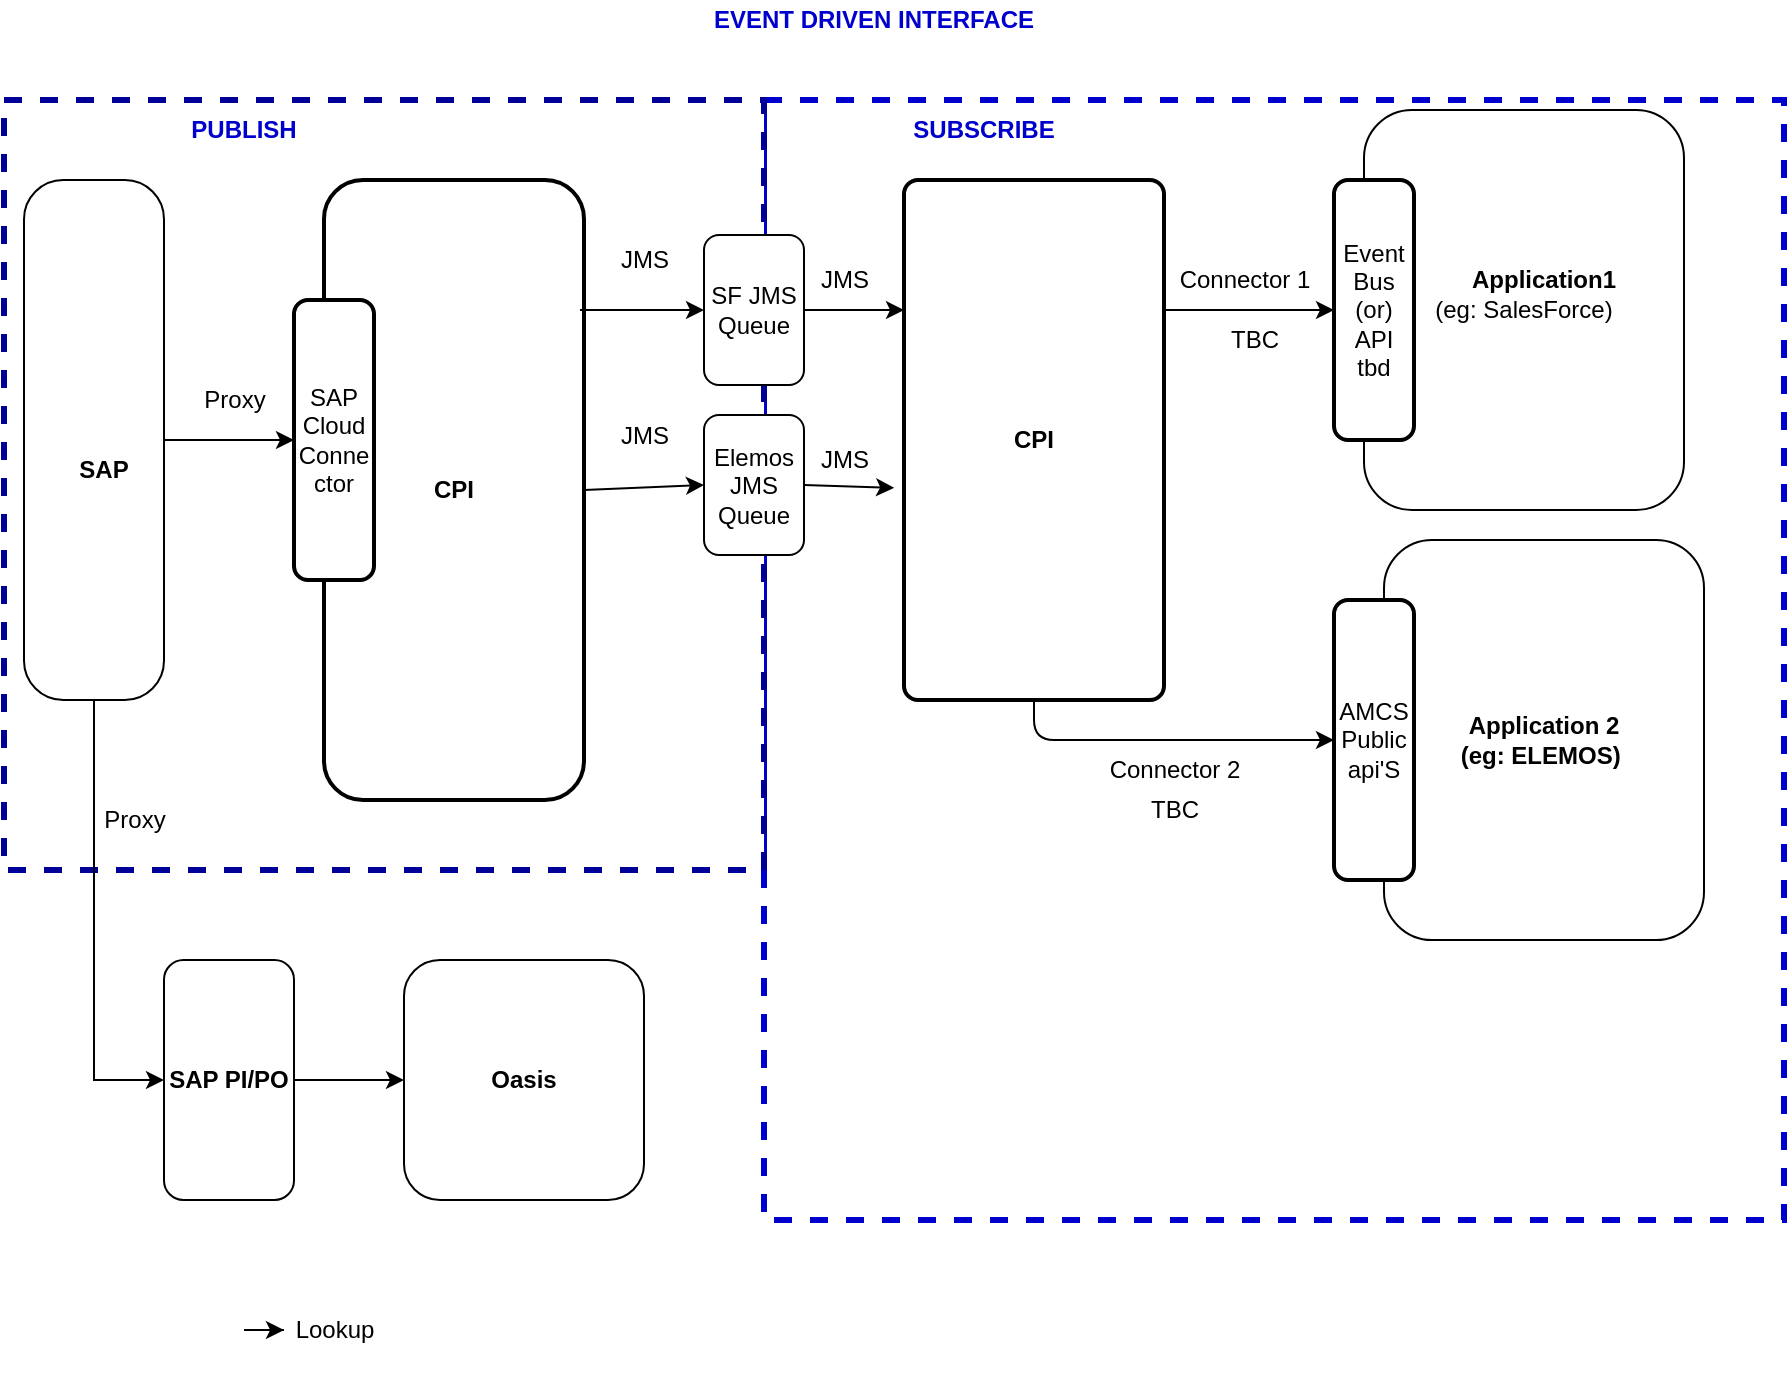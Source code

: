 <mxfile version="13.9.2" type="github">
  <diagram id="3beBZVSBlBhmqdihTZP1" name="Page-1">
    <mxGraphModel dx="2062" dy="705" grid="1" gridSize="10" guides="1" tooltips="1" connect="1" arrows="1" fold="1" page="1" pageScale="1" pageWidth="1100" pageHeight="850" math="0" shadow="0">
      <root>
        <mxCell id="0" />
        <mxCell id="1" parent="0" />
        <mxCell id="uPFkqqqm6VpQ1Sv5LJzm-1" value="" style="group" parent="1" vertex="1" connectable="0">
          <mxGeometry x="120" y="100" width="890" height="560" as="geometry" />
        </mxCell>
        <mxCell id="Vqod0EoV_r2I-PZZQ01A-7" value="" style="rounded=0;whiteSpace=wrap;html=1;dashed=1;strokeColor=#0000CC;strokeWidth=3;" parent="uPFkqqqm6VpQ1Sv5LJzm-1" vertex="1">
          <mxGeometry x="380" width="510" height="560" as="geometry" />
        </mxCell>
        <mxCell id="Vqod0EoV_r2I-PZZQ01A-3" value="" style="rounded=0;whiteSpace=wrap;html=1;dashed=1;strokeWidth=3;strokeColor=#000099;" parent="uPFkqqqm6VpQ1Sv5LJzm-1" vertex="1">
          <mxGeometry width="380" height="385" as="geometry" />
        </mxCell>
        <mxCell id="2EftRhcmE9VoELaN0KJN-4" value="" style="edgeStyle=orthogonalEdgeStyle;rounded=0;orthogonalLoop=1;jettySize=auto;html=1;entryX=0;entryY=0.5;entryDx=0;entryDy=0;" parent="uPFkqqqm6VpQ1Sv5LJzm-1" source="cQQMWOdF984l5gsL9wYo-2" target="2EftRhcmE9VoELaN0KJN-2" edge="1">
          <mxGeometry relative="1" as="geometry">
            <mxPoint x="160" y="170" as="targetPoint" />
          </mxGeometry>
        </mxCell>
        <object label="" id="cQQMWOdF984l5gsL9wYo-2">
          <mxCell style="whiteSpace=wrap;html=1;arcSize=28;rounded=1;rotation=-180;" parent="uPFkqqqm6VpQ1Sv5LJzm-1" vertex="1">
            <mxGeometry x="10" y="40" width="70" height="260" as="geometry" />
          </mxCell>
        </object>
        <mxCell id="cQQMWOdF984l5gsL9wYo-5" value="&lt;b&gt;SAP&lt;/b&gt;" style="text;html=1;strokeColor=none;fillColor=none;align=center;verticalAlign=middle;whiteSpace=wrap;rotation=0;rounded=1;" parent="uPFkqqqm6VpQ1Sv5LJzm-1" vertex="1">
          <mxGeometry x="25" y="170" width="50" height="30" as="geometry" />
        </mxCell>
        <mxCell id="cQQMWOdF984l5gsL9wYo-9" value="&lt;b&gt;Application 2&lt;br&gt;(eg: ELEMOS)&amp;nbsp;&lt;/b&gt;" style="whiteSpace=wrap;html=1;rounded=1;" parent="uPFkqqqm6VpQ1Sv5LJzm-1" vertex="1">
          <mxGeometry x="690" y="220" width="160" height="200" as="geometry" />
        </mxCell>
        <mxCell id="cQQMWOdF984l5gsL9wYo-10" value="(eg: SalesForce)" style="whiteSpace=wrap;html=1;rounded=1;" parent="uPFkqqqm6VpQ1Sv5LJzm-1" vertex="1">
          <mxGeometry x="680" y="5" width="160" height="200" as="geometry" />
        </mxCell>
        <mxCell id="cQQMWOdF984l5gsL9wYo-12" value="&lt;b&gt;Application1&lt;/b&gt;" style="text;html=1;strokeColor=none;fillColor=none;align=center;verticalAlign=middle;whiteSpace=wrap;rounded=1;" parent="uPFkqqqm6VpQ1Sv5LJzm-1" vertex="1">
          <mxGeometry x="750" y="80" width="40" height="20" as="geometry" />
        </mxCell>
        <mxCell id="cQQMWOdF984l5gsL9wYo-14" value="&lt;b&gt;CPI&lt;/b&gt;" style="whiteSpace=wrap;html=1;absoluteArcSize=1;arcSize=39;strokeWidth=2;rounded=1;" parent="uPFkqqqm6VpQ1Sv5LJzm-1" vertex="1">
          <mxGeometry x="160" y="40" width="130" height="310" as="geometry" />
        </mxCell>
        <mxCell id="cQQMWOdF984l5gsL9wYo-20" value="SF JMS Queue" style="whiteSpace=wrap;html=1;rounded=1;" parent="uPFkqqqm6VpQ1Sv5LJzm-1" vertex="1">
          <mxGeometry x="350" y="67.5" width="50" height="75" as="geometry" />
        </mxCell>
        <mxCell id="1wfJWIZzBQJtpAAzH079-30" value="Event Bus (or) API&lt;br&gt;tbd" style="rounded=1;whiteSpace=wrap;html=1;absoluteArcSize=1;arcSize=14;strokeWidth=2;" parent="uPFkqqqm6VpQ1Sv5LJzm-1" vertex="1">
          <mxGeometry x="665" y="40" width="40" height="130" as="geometry" />
        </mxCell>
        <mxCell id="1wfJWIZzBQJtpAAzH079-35" style="edgeStyle=orthogonalEdgeStyle;rounded=1;orthogonalLoop=1;jettySize=auto;html=1;exitX=1;exitY=0.25;exitDx=0;exitDy=0;entryX=0;entryY=0.5;entryDx=0;entryDy=0;" parent="uPFkqqqm6VpQ1Sv5LJzm-1" source="1wfJWIZzBQJtpAAzH079-31" target="1wfJWIZzBQJtpAAzH079-30" edge="1">
          <mxGeometry relative="1" as="geometry" />
        </mxCell>
        <mxCell id="BBQ4ANnbawWz5MgYE2eR-13" style="edgeStyle=orthogonalEdgeStyle;rounded=0;orthogonalLoop=1;jettySize=auto;html=1;exitX=0.5;exitY=0;exitDx=0;exitDy=0;" parent="uPFkqqqm6VpQ1Sv5LJzm-1" source="cQQMWOdF984l5gsL9wYo-2" target="BBQ4ANnbawWz5MgYE2eR-12" edge="1">
          <mxGeometry relative="1" as="geometry">
            <Array as="points">
              <mxPoint x="45" y="490" />
            </Array>
          </mxGeometry>
        </mxCell>
        <mxCell id="1wfJWIZzBQJtpAAzH079-31" value="&lt;b&gt;CPI&lt;/b&gt;" style="rounded=1;whiteSpace=wrap;html=1;absoluteArcSize=1;arcSize=14;strokeWidth=2;" parent="uPFkqqqm6VpQ1Sv5LJzm-1" vertex="1">
          <mxGeometry x="450" y="40" width="130" height="260" as="geometry" />
        </mxCell>
        <mxCell id="1wfJWIZzBQJtpAAzH079-45" style="edgeStyle=orthogonalEdgeStyle;rounded=1;orthogonalLoop=1;jettySize=auto;html=1;exitX=1;exitY=0.5;exitDx=0;exitDy=0;entryX=0;entryY=0.25;entryDx=0;entryDy=0;" parent="uPFkqqqm6VpQ1Sv5LJzm-1" source="cQQMWOdF984l5gsL9wYo-20" target="1wfJWIZzBQJtpAAzH079-31" edge="1">
          <mxGeometry relative="1" as="geometry" />
        </mxCell>
        <mxCell id="1wfJWIZzBQJtpAAzH079-43" value="AMCS Public api&#39;S" style="rounded=1;whiteSpace=wrap;html=1;absoluteArcSize=1;arcSize=14;strokeWidth=2;" parent="uPFkqqqm6VpQ1Sv5LJzm-1" vertex="1">
          <mxGeometry x="665" y="250" width="40" height="140" as="geometry" />
        </mxCell>
        <mxCell id="1wfJWIZzBQJtpAAzH079-36" style="edgeStyle=orthogonalEdgeStyle;rounded=1;orthogonalLoop=1;jettySize=auto;html=1;exitX=0.5;exitY=1;exitDx=0;exitDy=0;entryX=0;entryY=0.5;entryDx=0;entryDy=0;" parent="uPFkqqqm6VpQ1Sv5LJzm-1" source="1wfJWIZzBQJtpAAzH079-31" target="1wfJWIZzBQJtpAAzH079-43" edge="1">
          <mxGeometry relative="1" as="geometry" />
        </mxCell>
        <mxCell id="1wfJWIZzBQJtpAAzH079-46" value="Connector 1" style="text;html=1;align=center;verticalAlign=middle;resizable=0;points=[];autosize=1;" parent="uPFkqqqm6VpQ1Sv5LJzm-1" vertex="1">
          <mxGeometry x="580" y="80" width="80" height="20" as="geometry" />
        </mxCell>
        <mxCell id="1wfJWIZzBQJtpAAzH079-47" value="Connector 2" style="text;html=1;align=center;verticalAlign=middle;resizable=0;points=[];autosize=1;" parent="uPFkqqqm6VpQ1Sv5LJzm-1" vertex="1">
          <mxGeometry x="545" y="325" width="80" height="20" as="geometry" />
        </mxCell>
        <mxCell id="1wfJWIZzBQJtpAAzH079-49" value="Proxy" style="text;html=1;align=center;verticalAlign=middle;resizable=0;points=[];autosize=1;" parent="uPFkqqqm6VpQ1Sv5LJzm-1" vertex="1">
          <mxGeometry x="90" y="140" width="50" height="20" as="geometry" />
        </mxCell>
        <mxCell id="1wfJWIZzBQJtpAAzH079-52" value="JMS" style="text;html=1;align=center;verticalAlign=middle;resizable=0;points=[];autosize=1;" parent="uPFkqqqm6VpQ1Sv5LJzm-1" vertex="1">
          <mxGeometry x="400" y="80" width="40" height="20" as="geometry" />
        </mxCell>
        <mxCell id="Vqod0EoV_r2I-PZZQ01A-4" value="PUBLISH" style="text;html=1;strokeColor=none;fillColor=none;align=center;verticalAlign=middle;whiteSpace=wrap;rounded=0;dashed=1;fontColor=#0000CC;fontStyle=1" parent="uPFkqqqm6VpQ1Sv5LJzm-1" vertex="1">
          <mxGeometry x="100" y="5" width="40" height="20" as="geometry" />
        </mxCell>
        <mxCell id="Vqod0EoV_r2I-PZZQ01A-8" value="SUBSCRIBE" style="text;html=1;strokeColor=none;fillColor=none;align=center;verticalAlign=middle;whiteSpace=wrap;rounded=0;dashed=1;fontColor=#0000CC;fontStyle=1" parent="uPFkqqqm6VpQ1Sv5LJzm-1" vertex="1">
          <mxGeometry x="470" y="5" width="40" height="20" as="geometry" />
        </mxCell>
        <mxCell id="X__tJxEk-Le90g0lmYf4-1" value="TBC" style="text;html=1;align=center;verticalAlign=middle;resizable=0;points=[];autosize=1;" parent="uPFkqqqm6VpQ1Sv5LJzm-1" vertex="1">
          <mxGeometry x="605" y="110" width="40" height="20" as="geometry" />
        </mxCell>
        <mxCell id="X__tJxEk-Le90g0lmYf4-2" value="TBC" style="text;html=1;align=center;verticalAlign=middle;resizable=0;points=[];autosize=1;" parent="uPFkqqqm6VpQ1Sv5LJzm-1" vertex="1">
          <mxGeometry x="565" y="345" width="40" height="20" as="geometry" />
        </mxCell>
        <mxCell id="2EftRhcmE9VoELaN0KJN-2" value="SAP Cloud Conne ctor" style="rounded=1;whiteSpace=wrap;html=1;absoluteArcSize=1;arcSize=14;strokeWidth=2;" parent="uPFkqqqm6VpQ1Sv5LJzm-1" vertex="1">
          <mxGeometry x="145" y="100" width="40" height="140" as="geometry" />
        </mxCell>
        <mxCell id="2EftRhcmE9VoELaN0KJN-6" value="" style="endArrow=classic;html=1;exitX=1;exitY=0.5;exitDx=0;exitDy=0;entryX=0;entryY=0.5;entryDx=0;entryDy=0;" parent="uPFkqqqm6VpQ1Sv5LJzm-1" source="cQQMWOdF984l5gsL9wYo-14" target="2EftRhcmE9VoELaN0KJN-12" edge="1">
          <mxGeometry width="50" height="50" relative="1" as="geometry">
            <mxPoint x="280" y="270" as="sourcePoint" />
            <mxPoint x="349" y="235" as="targetPoint" />
            <Array as="points" />
          </mxGeometry>
        </mxCell>
        <mxCell id="2EftRhcmE9VoELaN0KJN-9" value="JMS" style="text;html=1;align=center;verticalAlign=middle;resizable=0;points=[];autosize=1;" parent="uPFkqqqm6VpQ1Sv5LJzm-1" vertex="1">
          <mxGeometry x="300" y="157.5" width="40" height="20" as="geometry" />
        </mxCell>
        <mxCell id="2EftRhcmE9VoELaN0KJN-10" value="" style="endArrow=classic;html=1;entryX=0;entryY=0.5;entryDx=0;entryDy=0;" parent="uPFkqqqm6VpQ1Sv5LJzm-1" target="cQQMWOdF984l5gsL9wYo-20" edge="1">
          <mxGeometry width="50" height="50" relative="1" as="geometry">
            <mxPoint x="288" y="105" as="sourcePoint" />
            <mxPoint x="300" y="130" as="targetPoint" />
          </mxGeometry>
        </mxCell>
        <mxCell id="2EftRhcmE9VoELaN0KJN-11" value="JMS" style="text;html=1;align=center;verticalAlign=middle;resizable=0;points=[];autosize=1;" parent="uPFkqqqm6VpQ1Sv5LJzm-1" vertex="1">
          <mxGeometry x="300" y="70" width="40" height="20" as="geometry" />
        </mxCell>
        <mxCell id="2EftRhcmE9VoELaN0KJN-12" value="Elemos JMS Queue" style="whiteSpace=wrap;html=1;rounded=1;" parent="uPFkqqqm6VpQ1Sv5LJzm-1" vertex="1">
          <mxGeometry x="350" y="157.5" width="50" height="70" as="geometry" />
        </mxCell>
        <mxCell id="2EftRhcmE9VoELaN0KJN-7" value="" style="endArrow=classic;html=1;exitX=1;exitY=0.5;exitDx=0;exitDy=0;entryX=-0.038;entryY=0.592;entryDx=0;entryDy=0;entryPerimeter=0;" parent="uPFkqqqm6VpQ1Sv5LJzm-1" source="2EftRhcmE9VoELaN0KJN-12" target="1wfJWIZzBQJtpAAzH079-31" edge="1">
          <mxGeometry width="50" height="50" relative="1" as="geometry">
            <mxPoint x="460" y="410" as="sourcePoint" />
            <mxPoint x="450" y="228" as="targetPoint" />
            <Array as="points" />
          </mxGeometry>
        </mxCell>
        <mxCell id="2EftRhcmE9VoELaN0KJN-13" value="JMS" style="text;html=1;align=center;verticalAlign=middle;resizable=0;points=[];autosize=1;" parent="uPFkqqqm6VpQ1Sv5LJzm-1" vertex="1">
          <mxGeometry x="400" y="170" width="40" height="20" as="geometry" />
        </mxCell>
        <mxCell id="BBQ4ANnbawWz5MgYE2eR-15" style="edgeStyle=orthogonalEdgeStyle;rounded=0;orthogonalLoop=1;jettySize=auto;html=1;" parent="uPFkqqqm6VpQ1Sv5LJzm-1" source="BBQ4ANnbawWz5MgYE2eR-12" target="BBQ4ANnbawWz5MgYE2eR-14" edge="1">
          <mxGeometry relative="1" as="geometry" />
        </mxCell>
        <mxCell id="BBQ4ANnbawWz5MgYE2eR-12" value="&lt;b&gt;SAP PI/PO&lt;/b&gt;" style="whiteSpace=wrap;html=1;rounded=1;" parent="uPFkqqqm6VpQ1Sv5LJzm-1" vertex="1">
          <mxGeometry x="80" y="430" width="65" height="120" as="geometry" />
        </mxCell>
        <mxCell id="BBQ4ANnbawWz5MgYE2eR-14" value="&lt;b&gt;Oasis&lt;/b&gt;" style="whiteSpace=wrap;html=1;rounded=1;" parent="uPFkqqqm6VpQ1Sv5LJzm-1" vertex="1">
          <mxGeometry x="200" y="430" width="120" height="120" as="geometry" />
        </mxCell>
        <mxCell id="jM1_k6R8yeGZ31N2dn4X-1" value="Proxy" style="text;html=1;align=center;verticalAlign=middle;resizable=0;points=[];autosize=1;" parent="uPFkqqqm6VpQ1Sv5LJzm-1" vertex="1">
          <mxGeometry x="40" y="350" width="50" height="20" as="geometry" />
        </mxCell>
        <mxCell id="uPFkqqqm6VpQ1Sv5LJzm-2" value="EVENT DRIVEN INTERFACE" style="text;html=1;strokeColor=none;fillColor=none;align=center;verticalAlign=middle;whiteSpace=wrap;rounded=0;dashed=1;fontColor=#0000CC;fontStyle=1" parent="1" vertex="1">
          <mxGeometry x="450" y="50" width="210" height="20" as="geometry" />
        </mxCell>
        <mxCell id="-ZLmASPOaEOaOSLoEUnP-1" style="edgeStyle=orthogonalEdgeStyle;rounded=0;orthogonalLoop=1;jettySize=auto;html=1;exitX=1;exitY=0.5;exitDx=0;exitDy=0;" edge="1" parent="1" source="-ZLmASPOaEOaOSLoEUnP-2" target="-ZLmASPOaEOaOSLoEUnP-3">
          <mxGeometry relative="1" as="geometry" />
        </mxCell>
        <mxCell id="-ZLmASPOaEOaOSLoEUnP-2" value="" style="shape=image;html=1;verticalAlign=top;verticalLabelPosition=bottom;labelBackgroundColor=#ffffff;imageAspect=0;aspect=fixed;image=https://cdn0.iconfinder.com/data/icons/opensourceicons/32/lookup.png" vertex="1" parent="1">
          <mxGeometry x="190" y="690" width="50" height="50" as="geometry" />
        </mxCell>
        <mxCell id="-ZLmASPOaEOaOSLoEUnP-3" value="Lookup" style="text;html=1;align=center;verticalAlign=middle;resizable=0;points=[];autosize=1;" vertex="1" parent="1">
          <mxGeometry x="260" y="705" width="50" height="20" as="geometry" />
        </mxCell>
      </root>
    </mxGraphModel>
  </diagram>
</mxfile>
